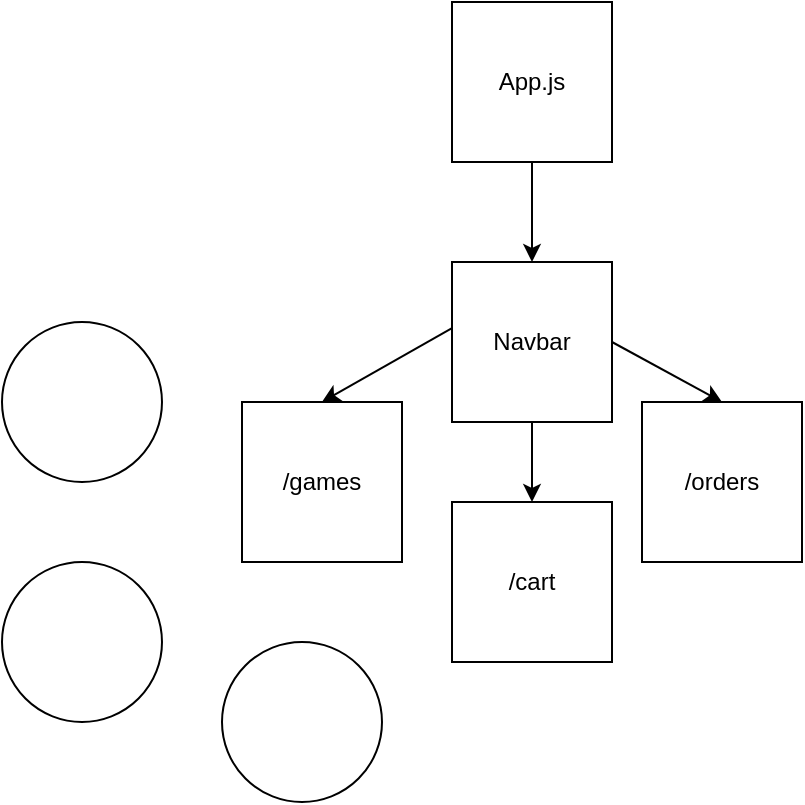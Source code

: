 <mxfile version="21.6.5" type="github">
  <diagram name="Page-1" id="5U8czAOf_SsfKpA3nA3O">
    <mxGraphModel dx="954" dy="585" grid="1" gridSize="10" guides="1" tooltips="1" connect="1" arrows="1" fold="1" page="1" pageScale="1" pageWidth="850" pageHeight="1100" math="0" shadow="0">
      <root>
        <mxCell id="0" />
        <mxCell id="1" parent="0" />
        <mxCell id="u1VOBhmRpe1-bJHV7joe-1" value="App.js&lt;br&gt;" style="whiteSpace=wrap;html=1;aspect=fixed;" vertex="1" parent="1">
          <mxGeometry x="385" y="40" width="80" height="80" as="geometry" />
        </mxCell>
        <mxCell id="u1VOBhmRpe1-bJHV7joe-2" value="/games" style="whiteSpace=wrap;html=1;aspect=fixed;" vertex="1" parent="1">
          <mxGeometry x="280" y="240" width="80" height="80" as="geometry" />
        </mxCell>
        <mxCell id="u1VOBhmRpe1-bJHV7joe-3" value="Navbar" style="whiteSpace=wrap;html=1;aspect=fixed;" vertex="1" parent="1">
          <mxGeometry x="385" y="170" width="80" height="80" as="geometry" />
        </mxCell>
        <mxCell id="u1VOBhmRpe1-bJHV7joe-4" value="/orders" style="whiteSpace=wrap;html=1;aspect=fixed;" vertex="1" parent="1">
          <mxGeometry x="480" y="240" width="80" height="80" as="geometry" />
        </mxCell>
        <mxCell id="u1VOBhmRpe1-bJHV7joe-5" value="" style="endArrow=classic;html=1;rounded=0;exitX=1;exitY=0.5;exitDx=0;exitDy=0;entryX=0.5;entryY=0;entryDx=0;entryDy=0;" edge="1" parent="1" source="u1VOBhmRpe1-bJHV7joe-3" target="u1VOBhmRpe1-bJHV7joe-4">
          <mxGeometry width="50" height="50" relative="1" as="geometry">
            <mxPoint x="400" y="330" as="sourcePoint" />
            <mxPoint x="450" y="280" as="targetPoint" />
          </mxGeometry>
        </mxCell>
        <mxCell id="u1VOBhmRpe1-bJHV7joe-6" value="" style="endArrow=classic;html=1;rounded=0;exitX=0.5;exitY=1;exitDx=0;exitDy=0;entryX=0.5;entryY=0;entryDx=0;entryDy=0;" edge="1" parent="1" source="u1VOBhmRpe1-bJHV7joe-1" target="u1VOBhmRpe1-bJHV7joe-3">
          <mxGeometry width="50" height="50" relative="1" as="geometry">
            <mxPoint x="420" y="120" as="sourcePoint" />
            <mxPoint x="450" y="280" as="targetPoint" />
          </mxGeometry>
        </mxCell>
        <mxCell id="u1VOBhmRpe1-bJHV7joe-7" value="" style="endArrow=classic;html=1;rounded=0;entryX=0.5;entryY=0;entryDx=0;entryDy=0;exitX=0;exitY=0.413;exitDx=0;exitDy=0;exitPerimeter=0;" edge="1" parent="1" source="u1VOBhmRpe1-bJHV7joe-3" target="u1VOBhmRpe1-bJHV7joe-2">
          <mxGeometry width="50" height="50" relative="1" as="geometry">
            <mxPoint x="380" y="200" as="sourcePoint" />
            <mxPoint x="300" y="200" as="targetPoint" />
          </mxGeometry>
        </mxCell>
        <mxCell id="u1VOBhmRpe1-bJHV7joe-8" value="/cart" style="whiteSpace=wrap;html=1;aspect=fixed;" vertex="1" parent="1">
          <mxGeometry x="385" y="290" width="80" height="80" as="geometry" />
        </mxCell>
        <mxCell id="u1VOBhmRpe1-bJHV7joe-9" value="" style="endArrow=classic;html=1;rounded=0;exitX=0.5;exitY=1;exitDx=0;exitDy=0;entryX=0.5;entryY=0;entryDx=0;entryDy=0;" edge="1" parent="1" source="u1VOBhmRpe1-bJHV7joe-3" target="u1VOBhmRpe1-bJHV7joe-8">
          <mxGeometry width="50" height="50" relative="1" as="geometry">
            <mxPoint x="400" y="330" as="sourcePoint" />
            <mxPoint x="450" y="260" as="targetPoint" />
          </mxGeometry>
        </mxCell>
        <mxCell id="u1VOBhmRpe1-bJHV7joe-10" value="" style="ellipse;whiteSpace=wrap;html=1;aspect=fixed;" vertex="1" parent="1">
          <mxGeometry x="160" y="320" width="80" height="80" as="geometry" />
        </mxCell>
        <mxCell id="u1VOBhmRpe1-bJHV7joe-11" value="" style="ellipse;whiteSpace=wrap;html=1;aspect=fixed;" vertex="1" parent="1">
          <mxGeometry x="270" y="360" width="80" height="80" as="geometry" />
        </mxCell>
        <mxCell id="u1VOBhmRpe1-bJHV7joe-12" value="" style="ellipse;whiteSpace=wrap;html=1;aspect=fixed;" vertex="1" parent="1">
          <mxGeometry x="160" y="200" width="80" height="80" as="geometry" />
        </mxCell>
      </root>
    </mxGraphModel>
  </diagram>
</mxfile>
